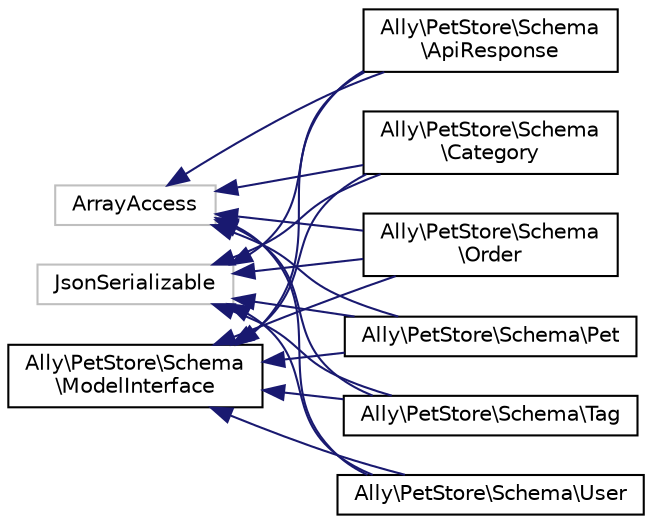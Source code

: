 digraph "Graphical Class Hierarchy"
{
 // INTERACTIVE_SVG=YES
  edge [fontname="Helvetica",fontsize="10",labelfontname="Helvetica",labelfontsize="10"];
  node [fontname="Helvetica",fontsize="10",shape=record];
  rankdir="LR";
  Node16 [label="ArrayAccess",height=0.2,width=0.4,color="grey75", fillcolor="white", style="filled"];
  Node16 -> Node1 [dir="back",color="midnightblue",fontsize="10",style="solid",fontname="Helvetica"];
  Node1 [label="Ally\\PetStore\\Schema\l\\ApiResponse",height=0.2,width=0.4,color="black", fillcolor="white", style="filled",URL="$d0/ddd/class_ally_1_1_pet_store_1_1_schema_1_1_api_response.html"];
  Node16 -> Node2 [dir="back",color="midnightblue",fontsize="10",style="solid",fontname="Helvetica"];
  Node2 [label="Ally\\PetStore\\Schema\l\\Category",height=0.2,width=0.4,color="black", fillcolor="white", style="filled",URL="$db/de7/class_ally_1_1_pet_store_1_1_schema_1_1_category.html"];
  Node16 -> Node3 [dir="back",color="midnightblue",fontsize="10",style="solid",fontname="Helvetica"];
  Node3 [label="Ally\\PetStore\\Schema\l\\Order",height=0.2,width=0.4,color="black", fillcolor="white", style="filled",URL="$dc/dfb/class_ally_1_1_pet_store_1_1_schema_1_1_order.html"];
  Node16 -> Node4 [dir="back",color="midnightblue",fontsize="10",style="solid",fontname="Helvetica"];
  Node4 [label="Ally\\PetStore\\Schema\\Pet",height=0.2,width=0.4,color="black", fillcolor="white", style="filled",URL="$d7/dc3/class_ally_1_1_pet_store_1_1_schema_1_1_pet.html"];
  Node16 -> Node5 [dir="back",color="midnightblue",fontsize="10",style="solid",fontname="Helvetica"];
  Node5 [label="Ally\\PetStore\\Schema\\Tag",height=0.2,width=0.4,color="black", fillcolor="white", style="filled",URL="$d7/dec/class_ally_1_1_pet_store_1_1_schema_1_1_tag.html"];
  Node16 -> Node6 [dir="back",color="midnightblue",fontsize="10",style="solid",fontname="Helvetica"];
  Node6 [label="Ally\\PetStore\\Schema\\User",height=0.2,width=0.4,color="black", fillcolor="white", style="filled",URL="$dd/d7d/class_ally_1_1_pet_store_1_1_schema_1_1_user.html"];
  Node11 [label="JsonSerializable",height=0.2,width=0.4,color="grey75", fillcolor="white", style="filled"];
  Node11 -> Node1 [dir="back",color="midnightblue",fontsize="10",style="solid",fontname="Helvetica"];
  Node11 -> Node2 [dir="back",color="midnightblue",fontsize="10",style="solid",fontname="Helvetica"];
  Node11 -> Node3 [dir="back",color="midnightblue",fontsize="10",style="solid",fontname="Helvetica"];
  Node11 -> Node4 [dir="back",color="midnightblue",fontsize="10",style="solid",fontname="Helvetica"];
  Node11 -> Node5 [dir="back",color="midnightblue",fontsize="10",style="solid",fontname="Helvetica"];
  Node11 -> Node6 [dir="back",color="midnightblue",fontsize="10",style="solid",fontname="Helvetica"];
  Node0 [label="Ally\\PetStore\\Schema\l\\ModelInterface",height=0.2,width=0.4,color="black", fillcolor="white", style="filled",URL="$d1/da9/interface_ally_1_1_pet_store_1_1_schema_1_1_model_interface.html"];
  Node0 -> Node1 [dir="back",color="midnightblue",fontsize="10",style="solid",fontname="Helvetica"];
  Node0 -> Node2 [dir="back",color="midnightblue",fontsize="10",style="solid",fontname="Helvetica"];
  Node0 -> Node3 [dir="back",color="midnightblue",fontsize="10",style="solid",fontname="Helvetica"];
  Node0 -> Node4 [dir="back",color="midnightblue",fontsize="10",style="solid",fontname="Helvetica"];
  Node0 -> Node5 [dir="back",color="midnightblue",fontsize="10",style="solid",fontname="Helvetica"];
  Node0 -> Node6 [dir="back",color="midnightblue",fontsize="10",style="solid",fontname="Helvetica"];
}
